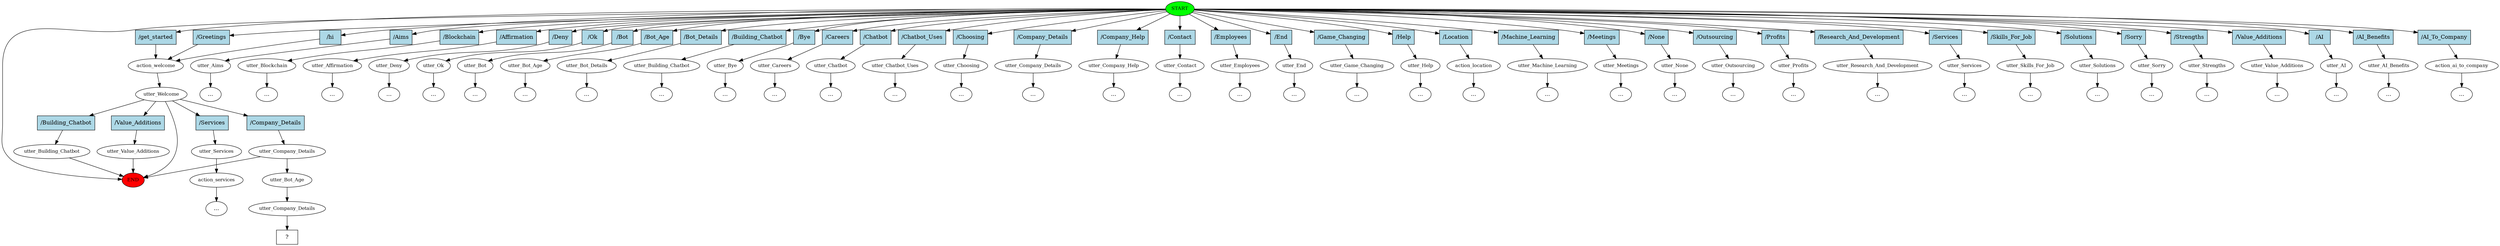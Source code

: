 digraph  {
0 [class="start active", fillcolor=green, fontsize=12, label=START, style=filled];
"-1" [class=end, fillcolor=red, fontsize=12, label=END, style=filled];
1 [class="", fontsize=12, label=utter_Aims];
"-3" [class=ellipsis, label="..."];
2 [class="", fontsize=12, label=utter_Blockchain];
"-4" [class=ellipsis, label="..."];
3 [class="", fontsize=12, label=utter_Affirmation];
"-5" [class=ellipsis, label="..."];
4 [class="", fontsize=12, label=utter_Deny];
"-6" [class=ellipsis, label="..."];
5 [class="", fontsize=12, label=utter_Ok];
"-9" [class=ellipsis, label="..."];
8 [class="", fontsize=12, label=utter_Bot];
"-10" [class=ellipsis, label="..."];
9 [class="", fontsize=12, label=utter_Bot_Age];
"-11" [class=ellipsis, label="..."];
10 [class="", fontsize=12, label=utter_Bot_Details];
"-12" [class=ellipsis, label="..."];
11 [class=active, fontsize=12, label=action_welcome];
12 [class=active, fontsize=12, label=utter_Welcome];
13 [class="", fontsize=12, label=utter_Building_Chatbot];
"-13" [class=ellipsis, label="..."];
14 [class="", fontsize=12, label=utter_Bye];
"-14" [class=ellipsis, label="..."];
15 [class="", fontsize=12, label=utter_Careers];
"-15" [class=ellipsis, label="..."];
16 [class="", fontsize=12, label=utter_Chatbot];
"-16" [class=ellipsis, label="..."];
17 [class="", fontsize=12, label=utter_Chatbot_Uses];
"-17" [class=ellipsis, label="..."];
18 [class="", fontsize=12, label=utter_Choosing];
"-18" [class=ellipsis, label="..."];
19 [class="", fontsize=12, label=utter_Company_Details];
"-19" [class=ellipsis, label="..."];
20 [class="", fontsize=12, label=utter_Company_Help];
"-20" [class=ellipsis, label="..."];
21 [class="", fontsize=12, label=utter_Contact];
"-21" [class=ellipsis, label="..."];
22 [class="", fontsize=12, label=utter_Employees];
"-22" [class=ellipsis, label="..."];
25 [class=active, fontsize=12, label=utter_Company_Details];
26 [class="", fontsize=12, label=utter_End];
"-23" [class=ellipsis, label="..."];
27 [class="", fontsize=12, label=utter_Game_Changing];
"-24" [class=ellipsis, label="..."];
30 [class="", fontsize=12, label=utter_Help];
"-25" [class=ellipsis, label="..."];
31 [class="", fontsize=12, label=action_location];
"-26" [class=ellipsis, label="..."];
32 [class="", fontsize=12, label=utter_Machine_Learning];
"-27" [class=ellipsis, label="..."];
33 [class="", fontsize=12, label=utter_Meetings];
"-28" [class=ellipsis, label="..."];
34 [class="", fontsize=12, label=utter_None];
"-29" [class=ellipsis, label="..."];
35 [class="", fontsize=12, label=utter_Outsourcing];
"-30" [class=ellipsis, label="..."];
36 [class="", fontsize=12, label=utter_Profits];
"-31" [class=ellipsis, label="..."];
39 [class="", fontsize=12, label=utter_Value_Additions];
40 [class="", fontsize=12, label=utter_Research_And_Development];
"-32" [class=ellipsis, label="..."];
41 [class="", fontsize=12, label=utter_Services];
"-33" [class=ellipsis, label="..."];
42 [class="", fontsize=12, label=utter_Skills_For_Job];
"-34" [class=ellipsis, label="..."];
43 [class="", fontsize=12, label=utter_Solutions];
"-35" [class=ellipsis, label="..."];
44 [class="", fontsize=12, label=utter_Sorry];
"-36" [class=ellipsis, label="..."];
45 [class="", fontsize=12, label=utter_Strengths];
"-37" [class=ellipsis, label="..."];
46 [class="", fontsize=12, label=utter_Value_Additions];
"-38" [class=ellipsis, label="..."];
49 [class="", fontsize=12, label=utter_Services];
50 [class="", fontsize=12, label=action_services];
"-39" [class=ellipsis, label="..."];
53 [class="", fontsize=12, label=utter_Building_Chatbot];
54 [class="", fontsize=12, label=utter_AI];
"-40" [class=ellipsis, label="..."];
55 [class="", fontsize=12, label=utter_AI_Benefits];
"-41" [class=ellipsis, label="..."];
56 [class="", fontsize=12, label=action_ai_to_company];
"-42" [class=ellipsis, label="..."];
60 [class=active, fontsize=12, label=utter_Bot_Age];
61 [class=active, fontsize=12, label=utter_Company_Details];
62 [class="intent dashed active", label="  ?  ", shape=rect];
63 [class=intent, fillcolor=lightblue, label="\/Aims", shape=rect, style=filled];
64 [class=intent, fillcolor=lightblue, label="\/Blockchain", shape=rect, style=filled];
65 [class=intent, fillcolor=lightblue, label="\/Affirmation", shape=rect, style=filled];
66 [class=intent, fillcolor=lightblue, label="\/Deny", shape=rect, style=filled];
67 [class=intent, fillcolor=lightblue, label="\/Ok", shape=rect, style=filled];
68 [class=intent, fillcolor=lightblue, label="\/Bot", shape=rect, style=filled];
69 [class=intent, fillcolor=lightblue, label="\/Bot_Age", shape=rect, style=filled];
70 [class=intent, fillcolor=lightblue, label="\/Bot_Details", shape=rect, style=filled];
71 [class=intent, fillcolor=lightblue, label="\/get_started", shape=rect, style=filled];
72 [class=intent, fillcolor=lightblue, label="\/Greetings", shape=rect, style=filled];
73 [class="intent active", fillcolor=lightblue, label="\/hi", shape=rect, style=filled];
74 [class=intent, fillcolor=lightblue, label="\/Building_Chatbot", shape=rect, style=filled];
75 [class=intent, fillcolor=lightblue, label="\/Bye", shape=rect, style=filled];
76 [class=intent, fillcolor=lightblue, label="\/Careers", shape=rect, style=filled];
77 [class=intent, fillcolor=lightblue, label="\/Chatbot", shape=rect, style=filled];
78 [class=intent, fillcolor=lightblue, label="\/Chatbot_Uses", shape=rect, style=filled];
79 [class=intent, fillcolor=lightblue, label="\/Choosing", shape=rect, style=filled];
80 [class=intent, fillcolor=lightblue, label="\/Company_Details", shape=rect, style=filled];
81 [class=intent, fillcolor=lightblue, label="\/Company_Help", shape=rect, style=filled];
82 [class=intent, fillcolor=lightblue, label="\/Contact", shape=rect, style=filled];
83 [class=intent, fillcolor=lightblue, label="\/Employees", shape=rect, style=filled];
84 [class=intent, fillcolor=lightblue, label="\/End", shape=rect, style=filled];
85 [class=intent, fillcolor=lightblue, label="\/Game_Changing", shape=rect, style=filled];
86 [class=intent, fillcolor=lightblue, label="\/Help", shape=rect, style=filled];
87 [class=intent, fillcolor=lightblue, label="\/Location", shape=rect, style=filled];
88 [class=intent, fillcolor=lightblue, label="\/Machine_Learning", shape=rect, style=filled];
89 [class=intent, fillcolor=lightblue, label="\/Meetings", shape=rect, style=filled];
90 [class=intent, fillcolor=lightblue, label="\/None", shape=rect, style=filled];
91 [class=intent, fillcolor=lightblue, label="\/Outsourcing", shape=rect, style=filled];
92 [class=intent, fillcolor=lightblue, label="\/Profits", shape=rect, style=filled];
93 [class=intent, fillcolor=lightblue, label="\/Research_And_Development", shape=rect, style=filled];
94 [class=intent, fillcolor=lightblue, label="\/Services", shape=rect, style=filled];
95 [class=intent, fillcolor=lightblue, label="\/Skills_For_Job", shape=rect, style=filled];
96 [class=intent, fillcolor=lightblue, label="\/Solutions", shape=rect, style=filled];
97 [class=intent, fillcolor=lightblue, label="\/Sorry", shape=rect, style=filled];
98 [class=intent, fillcolor=lightblue, label="\/Strengths", shape=rect, style=filled];
99 [class=intent, fillcolor=lightblue, label="\/Value_Additions", shape=rect, style=filled];
100 [class=intent, fillcolor=lightblue, label="\/AI", shape=rect, style=filled];
101 [class=intent, fillcolor=lightblue, label="\/AI_Benefits", shape=rect, style=filled];
102 [class=intent, fillcolor=lightblue, label="\/AI_To_Company", shape=rect, style=filled];
103 [class="intent active", fillcolor=lightblue, label="\/Company_Details", shape=rect, style=filled];
104 [class=intent, fillcolor=lightblue, label="\/Value_Additions", shape=rect, style=filled];
105 [class=intent, fillcolor=lightblue, label="\/Services", shape=rect, style=filled];
106 [class=intent, fillcolor=lightblue, label="\/Building_Chatbot", shape=rect, style=filled];
0 -> "-1"  [class="", key=NONE, label=""];
0 -> 63  [class="", key=0];
0 -> 64  [class="", key=0];
0 -> 65  [class="", key=0];
0 -> 66  [class="", key=0];
0 -> 67  [class="", key=0];
0 -> 68  [class="", key=0];
0 -> 69  [class="", key=0];
0 -> 70  [class="", key=0];
0 -> 71  [class="", key=0];
0 -> 72  [class="", key=0];
0 -> 73  [class=active, key=0];
0 -> 74  [class="", key=0];
0 -> 75  [class="", key=0];
0 -> 76  [class="", key=0];
0 -> 77  [class="", key=0];
0 -> 78  [class="", key=0];
0 -> 79  [class="", key=0];
0 -> 80  [class="", key=0];
0 -> 81  [class="", key=0];
0 -> 82  [class="", key=0];
0 -> 83  [class="", key=0];
0 -> 84  [class="", key=0];
0 -> 85  [class="", key=0];
0 -> 86  [class="", key=0];
0 -> 87  [class="", key=0];
0 -> 88  [class="", key=0];
0 -> 89  [class="", key=0];
0 -> 90  [class="", key=0];
0 -> 91  [class="", key=0];
0 -> 92  [class="", key=0];
0 -> 93  [class="", key=0];
0 -> 94  [class="", key=0];
0 -> 95  [class="", key=0];
0 -> 96  [class="", key=0];
0 -> 97  [class="", key=0];
0 -> 98  [class="", key=0];
0 -> 99  [class="", key=0];
0 -> 100  [class="", key=0];
0 -> 101  [class="", key=0];
0 -> 102  [class="", key=0];
1 -> "-3"  [class="", key=NONE, label=""];
2 -> "-4"  [class="", key=NONE, label=""];
3 -> "-5"  [class="", key=NONE, label=""];
4 -> "-6"  [class="", key=NONE, label=""];
5 -> "-9"  [class="", key=NONE, label=""];
8 -> "-10"  [class="", key=NONE, label=""];
9 -> "-11"  [class="", key=NONE, label=""];
10 -> "-12"  [class="", key=NONE, label=""];
11 -> 12  [class=active, key=NONE, label=""];
12 -> "-1"  [class="", key=NONE, label=""];
12 -> 103  [class=active, key=0];
12 -> 104  [class="", key=0];
12 -> 105  [class="", key=0];
12 -> 106  [class="", key=0];
13 -> "-13"  [class="", key=NONE, label=""];
14 -> "-14"  [class="", key=NONE, label=""];
15 -> "-15"  [class="", key=NONE, label=""];
16 -> "-16"  [class="", key=NONE, label=""];
17 -> "-17"  [class="", key=NONE, label=""];
18 -> "-18"  [class="", key=NONE, label=""];
19 -> "-19"  [class="", key=NONE, label=""];
20 -> "-20"  [class="", key=NONE, label=""];
21 -> "-21"  [class="", key=NONE, label=""];
22 -> "-22"  [class="", key=NONE, label=""];
25 -> "-1"  [class="", key=NONE, label=""];
25 -> 60  [class=active, key=NONE, label=""];
26 -> "-23"  [class="", key=NONE, label=""];
27 -> "-24"  [class="", key=NONE, label=""];
30 -> "-25"  [class="", key=NONE, label=""];
31 -> "-26"  [class="", key=NONE, label=""];
32 -> "-27"  [class="", key=NONE, label=""];
33 -> "-28"  [class="", key=NONE, label=""];
34 -> "-29"  [class="", key=NONE, label=""];
35 -> "-30"  [class="", key=NONE, label=""];
36 -> "-31"  [class="", key=NONE, label=""];
39 -> "-1"  [class="", key=NONE, label=""];
40 -> "-32"  [class="", key=NONE, label=""];
41 -> "-33"  [class="", key=NONE, label=""];
42 -> "-34"  [class="", key=NONE, label=""];
43 -> "-35"  [class="", key=NONE, label=""];
44 -> "-36"  [class="", key=NONE, label=""];
45 -> "-37"  [class="", key=NONE, label=""];
46 -> "-38"  [class="", key=NONE, label=""];
49 -> 50  [class="", key=NONE, label=""];
50 -> "-39"  [class="", key=NONE, label=""];
53 -> "-1"  [class="", key=NONE, label=""];
54 -> "-40"  [class="", key=NONE, label=""];
55 -> "-41"  [class="", key=NONE, label=""];
56 -> "-42"  [class="", key=NONE, label=""];
60 -> 61  [class=active, key=NONE, label=""];
61 -> 62  [class=active, key=NONE, label=""];
63 -> 1  [class="", key=0];
64 -> 2  [class="", key=0];
65 -> 3  [class="", key=0];
66 -> 4  [class="", key=0];
67 -> 5  [class="", key=0];
68 -> 8  [class="", key=0];
69 -> 9  [class="", key=0];
70 -> 10  [class="", key=0];
71 -> 11  [class="", key=0];
72 -> 11  [class="", key=0];
73 -> 11  [class=active, key=0];
74 -> 13  [class="", key=0];
75 -> 14  [class="", key=0];
76 -> 15  [class="", key=0];
77 -> 16  [class="", key=0];
78 -> 17  [class="", key=0];
79 -> 18  [class="", key=0];
80 -> 19  [class="", key=0];
81 -> 20  [class="", key=0];
82 -> 21  [class="", key=0];
83 -> 22  [class="", key=0];
84 -> 26  [class="", key=0];
85 -> 27  [class="", key=0];
86 -> 30  [class="", key=0];
87 -> 31  [class="", key=0];
88 -> 32  [class="", key=0];
89 -> 33  [class="", key=0];
90 -> 34  [class="", key=0];
91 -> 35  [class="", key=0];
92 -> 36  [class="", key=0];
93 -> 40  [class="", key=0];
94 -> 41  [class="", key=0];
95 -> 42  [class="", key=0];
96 -> 43  [class="", key=0];
97 -> 44  [class="", key=0];
98 -> 45  [class="", key=0];
99 -> 46  [class="", key=0];
100 -> 54  [class="", key=0];
101 -> 55  [class="", key=0];
102 -> 56  [class="", key=0];
103 -> 25  [class=active, key=0];
104 -> 39  [class="", key=0];
105 -> 49  [class="", key=0];
106 -> 53  [class="", key=0];
}
